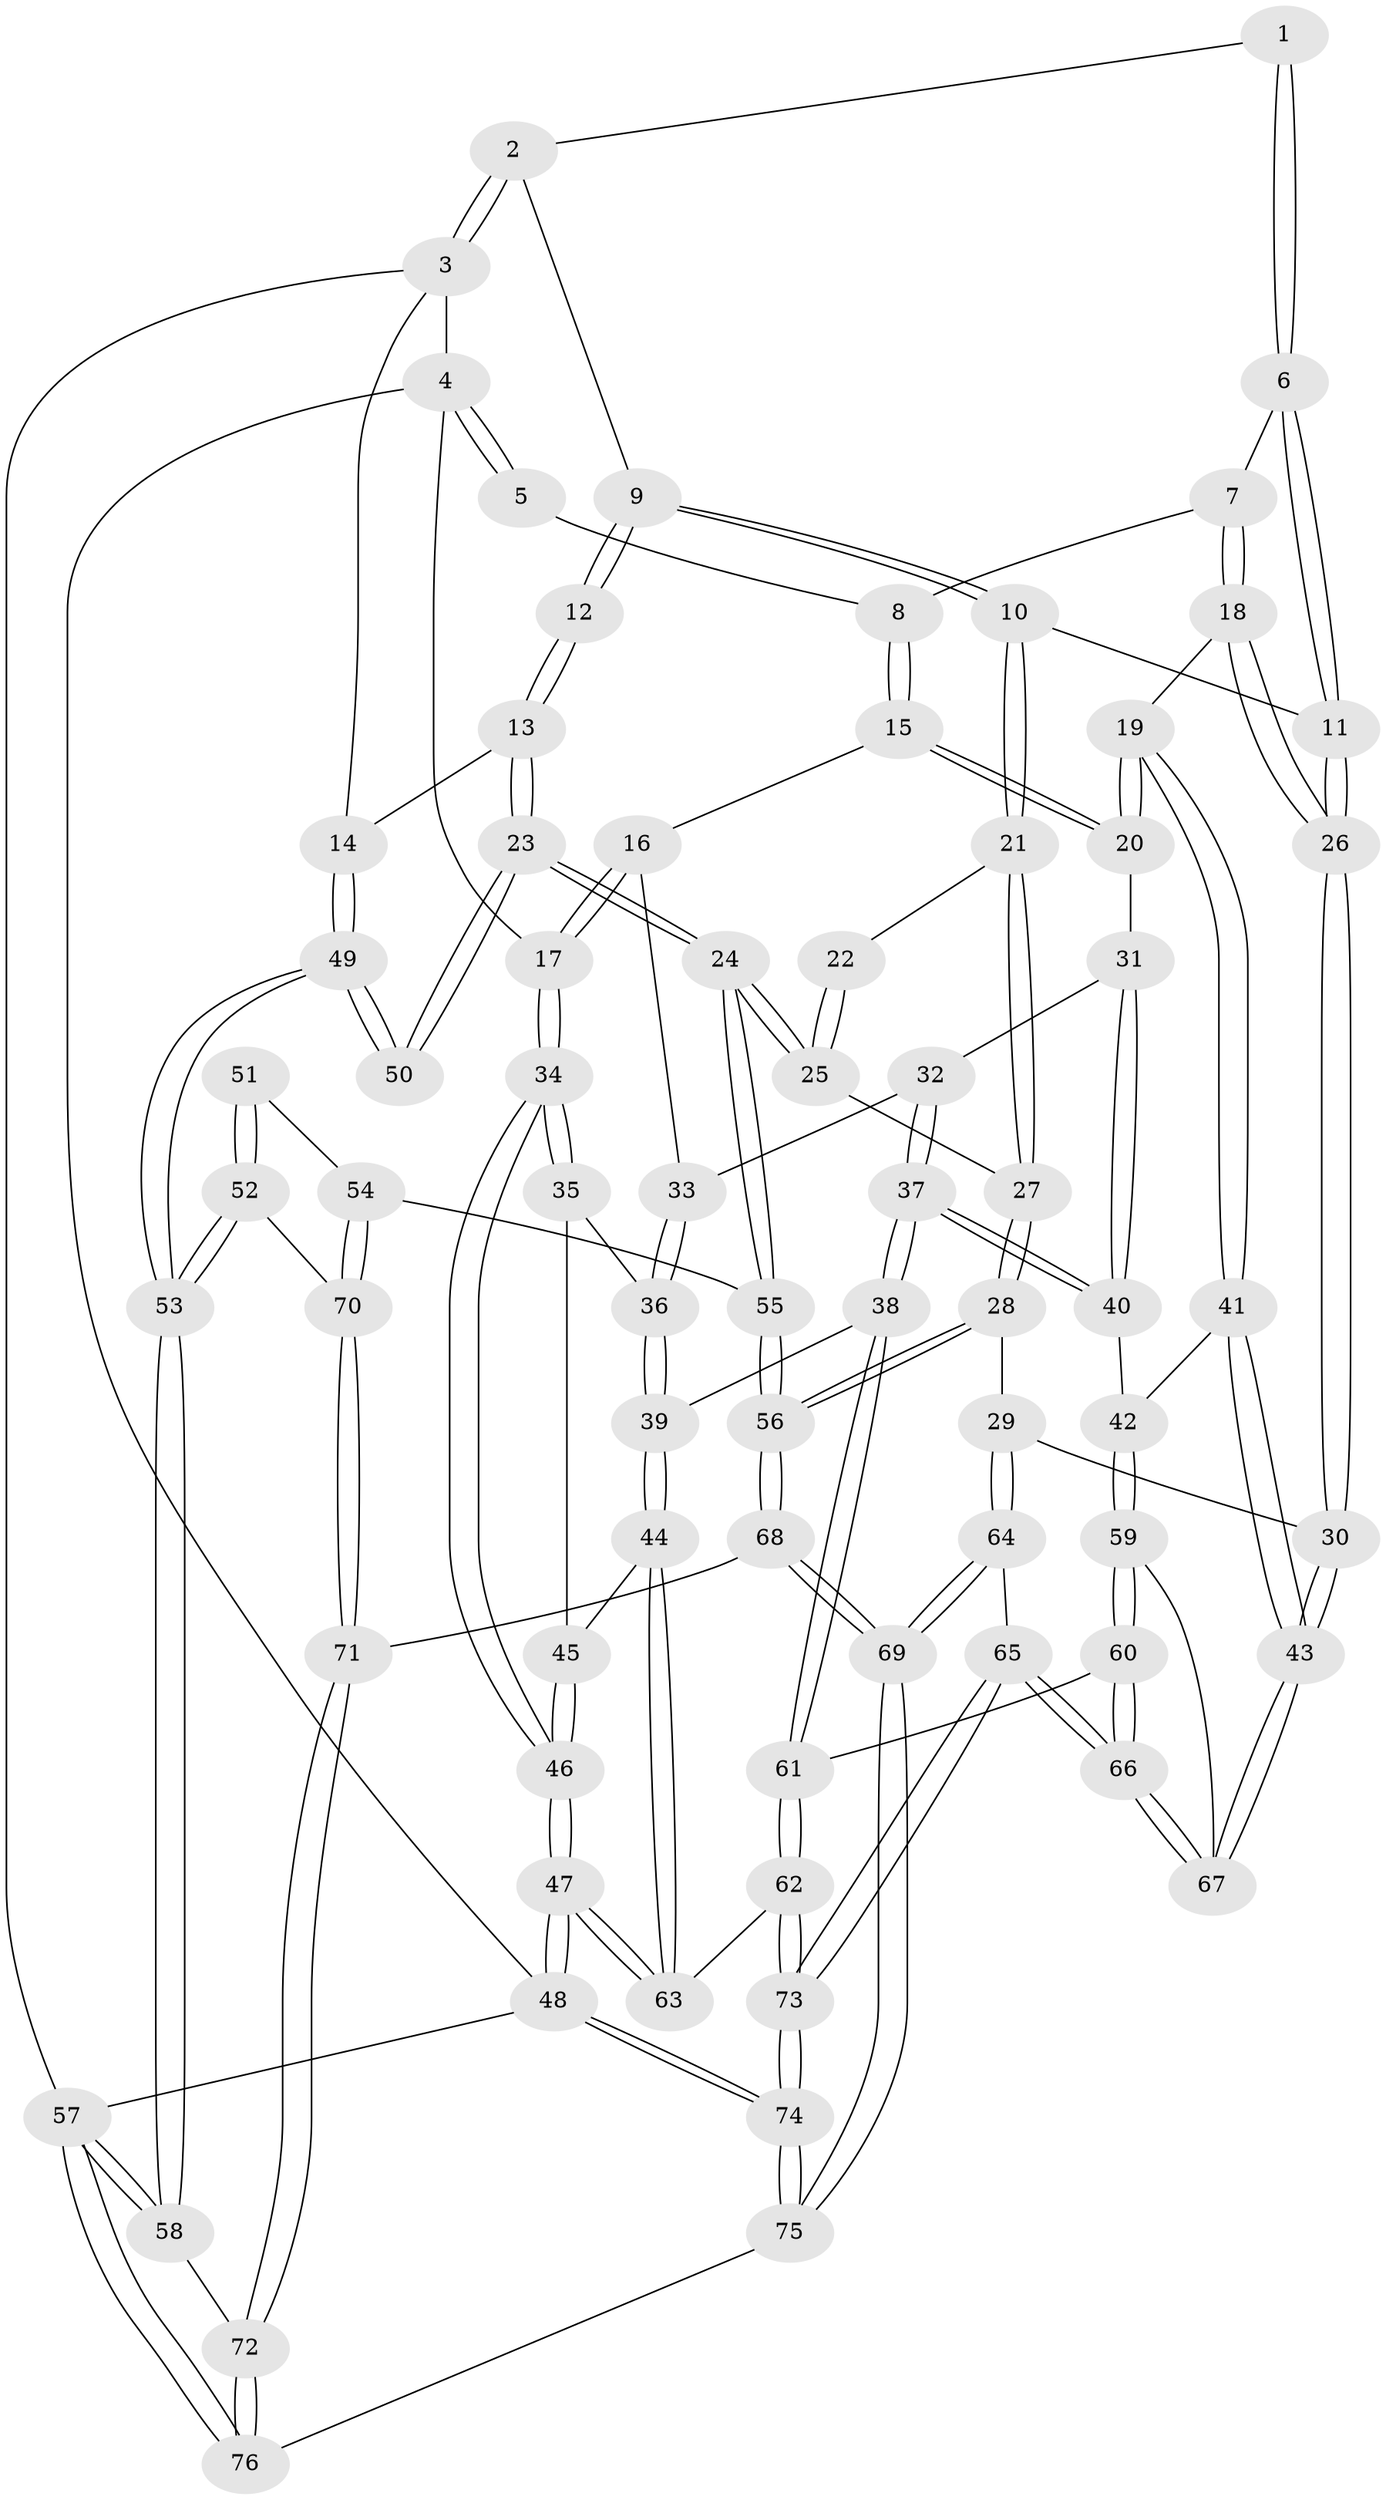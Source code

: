 // Generated by graph-tools (version 1.1) at 2025/03/03/09/25 03:03:23]
// undirected, 76 vertices, 187 edges
graph export_dot {
graph [start="1"]
  node [color=gray90,style=filled];
  1 [pos="+0.511619772209771+0"];
  2 [pos="+0.6671067294975263+0"];
  3 [pos="+1+0"];
  4 [pos="+0+0"];
  5 [pos="+0.2768470525188097+0"];
  6 [pos="+0.4545056253381688+0.1427116670742219"];
  7 [pos="+0.35308197237523137+0.13382362526652072"];
  8 [pos="+0.28729648865887814+0.11277570374498498"];
  9 [pos="+0.6976924799656056+0.06717269075508556"];
  10 [pos="+0.5815867188371419+0.15216587095858555"];
  11 [pos="+0.5035410764599715+0.17741381511780197"];
  12 [pos="+0.7620814488521851+0.1232990887914594"];
  13 [pos="+0.8612702944574582+0.1652210040841479"];
  14 [pos="+1+0"];
  15 [pos="+0.2692191052414787+0.12722699690844272"];
  16 [pos="+0.14575016218907244+0.17573224060931877"];
  17 [pos="+0+0"];
  18 [pos="+0.36597719441756116+0.2909909223529175"];
  19 [pos="+0.32746856876486435+0.31855178928744304"];
  20 [pos="+0.3042718827775689+0.3071879681902225"];
  21 [pos="+0.6605319110122144+0.2938326742923479"];
  22 [pos="+0.7538785285239781+0.14277958423852702"];
  23 [pos="+0.8510262755407955+0.3456329675579168"];
  24 [pos="+0.813202743869368+0.37617568580412386"];
  25 [pos="+0.7121289230560448+0.36824503243305345"];
  26 [pos="+0.49385784597637744+0.28472147794671765"];
  27 [pos="+0.6663489630782747+0.3727329951169052"];
  28 [pos="+0.6263759601598686+0.3978416330499177"];
  29 [pos="+0.5726432425166251+0.4113538248907921"];
  30 [pos="+0.5280606706567894+0.3970787702321977"];
  31 [pos="+0.2717830813652318+0.316031511451295"];
  32 [pos="+0.21821073273932778+0.2935063877607396"];
  33 [pos="+0.13183759529731684+0.2208754238206165"];
  34 [pos="+0+0.3105875212189192"];
  35 [pos="+0+0.3070141541514097"];
  36 [pos="+0.1013768012311784+0.26289849691408934"];
  37 [pos="+0.19763928001772116+0.4403638945892699"];
  38 [pos="+0.1824510348915746+0.4415679928201349"];
  39 [pos="+0.15280544892426465+0.43815536447231107"];
  40 [pos="+0.20527912977221674+0.4406845701544792"];
  41 [pos="+0.3673930281717344+0.44818048704949087"];
  42 [pos="+0.231435236701614+0.4500055589803038"];
  43 [pos="+0.4029098129321469+0.46765409781835754"];
  44 [pos="+0.12858436026536074+0.45435592391593566"];
  45 [pos="+0.06464144993049034+0.4318544291025996"];
  46 [pos="+0+0.5223554675595019"];
  47 [pos="+0+0.7140541881692"];
  48 [pos="+0+1"];
  49 [pos="+1+0.24269520371186623"];
  50 [pos="+0.9037696156610837+0.3608263479639553"];
  51 [pos="+0.9353157710942218+0.40233982659766193"];
  52 [pos="+1+0.47666394979324916"];
  53 [pos="+1+0.484059176552372"];
  54 [pos="+0.9289946188288388+0.5195296679898468"];
  55 [pos="+0.8162068648279603+0.41280290538369424"];
  56 [pos="+0.7788287471573911+0.6047967990594777"];
  57 [pos="+1+1"];
  58 [pos="+1+0.854307499280514"];
  59 [pos="+0.2582905260237133+0.581700707395492"];
  60 [pos="+0.25459822525191284+0.5880648489245952"];
  61 [pos="+0.2064571284386863+0.6388830626033897"];
  62 [pos="+0.1995710449203014+0.6506396606256106"];
  63 [pos="+0.08430152788961891+0.5383525806330988"];
  64 [pos="+0.6187903509934393+0.7192496923464619"];
  65 [pos="+0.4414716036345051+0.682915232698044"];
  66 [pos="+0.4394974079403953+0.6774074565650863"];
  67 [pos="+0.3994235011846526+0.5250870018916545"];
  68 [pos="+0.7900715951849768+0.706149390806745"];
  69 [pos="+0.6427314626228572+0.7355433735086162"];
  70 [pos="+0.9318054872505532+0.5260444326207171"];
  71 [pos="+0.8437533693637613+0.7216733174726963"];
  72 [pos="+0.8731244375678715+0.7413429115539586"];
  73 [pos="+0.2040199074628853+0.8569685417055074"];
  74 [pos="+0.049565307951087934+1"];
  75 [pos="+0.5398061547869061+1"];
  76 [pos="+0.7501388410719558+1"];
  1 -- 2;
  1 -- 6;
  1 -- 6;
  2 -- 3;
  2 -- 3;
  2 -- 9;
  3 -- 4;
  3 -- 14;
  3 -- 57;
  4 -- 5;
  4 -- 5;
  4 -- 17;
  4 -- 48;
  5 -- 8;
  6 -- 7;
  6 -- 11;
  6 -- 11;
  7 -- 8;
  7 -- 18;
  7 -- 18;
  8 -- 15;
  8 -- 15;
  9 -- 10;
  9 -- 10;
  9 -- 12;
  9 -- 12;
  10 -- 11;
  10 -- 21;
  10 -- 21;
  11 -- 26;
  11 -- 26;
  12 -- 13;
  12 -- 13;
  13 -- 14;
  13 -- 23;
  13 -- 23;
  14 -- 49;
  14 -- 49;
  15 -- 16;
  15 -- 20;
  15 -- 20;
  16 -- 17;
  16 -- 17;
  16 -- 33;
  17 -- 34;
  17 -- 34;
  18 -- 19;
  18 -- 26;
  18 -- 26;
  19 -- 20;
  19 -- 20;
  19 -- 41;
  19 -- 41;
  20 -- 31;
  21 -- 22;
  21 -- 27;
  21 -- 27;
  22 -- 25;
  22 -- 25;
  23 -- 24;
  23 -- 24;
  23 -- 50;
  23 -- 50;
  24 -- 25;
  24 -- 25;
  24 -- 55;
  24 -- 55;
  25 -- 27;
  26 -- 30;
  26 -- 30;
  27 -- 28;
  27 -- 28;
  28 -- 29;
  28 -- 56;
  28 -- 56;
  29 -- 30;
  29 -- 64;
  29 -- 64;
  30 -- 43;
  30 -- 43;
  31 -- 32;
  31 -- 40;
  31 -- 40;
  32 -- 33;
  32 -- 37;
  32 -- 37;
  33 -- 36;
  33 -- 36;
  34 -- 35;
  34 -- 35;
  34 -- 46;
  34 -- 46;
  35 -- 36;
  35 -- 45;
  36 -- 39;
  36 -- 39;
  37 -- 38;
  37 -- 38;
  37 -- 40;
  37 -- 40;
  38 -- 39;
  38 -- 61;
  38 -- 61;
  39 -- 44;
  39 -- 44;
  40 -- 42;
  41 -- 42;
  41 -- 43;
  41 -- 43;
  42 -- 59;
  42 -- 59;
  43 -- 67;
  43 -- 67;
  44 -- 45;
  44 -- 63;
  44 -- 63;
  45 -- 46;
  45 -- 46;
  46 -- 47;
  46 -- 47;
  47 -- 48;
  47 -- 48;
  47 -- 63;
  47 -- 63;
  48 -- 74;
  48 -- 74;
  48 -- 57;
  49 -- 50;
  49 -- 50;
  49 -- 53;
  49 -- 53;
  51 -- 52;
  51 -- 52;
  51 -- 54;
  52 -- 53;
  52 -- 53;
  52 -- 70;
  53 -- 58;
  53 -- 58;
  54 -- 55;
  54 -- 70;
  54 -- 70;
  55 -- 56;
  55 -- 56;
  56 -- 68;
  56 -- 68;
  57 -- 58;
  57 -- 58;
  57 -- 76;
  57 -- 76;
  58 -- 72;
  59 -- 60;
  59 -- 60;
  59 -- 67;
  60 -- 61;
  60 -- 66;
  60 -- 66;
  61 -- 62;
  61 -- 62;
  62 -- 63;
  62 -- 73;
  62 -- 73;
  64 -- 65;
  64 -- 69;
  64 -- 69;
  65 -- 66;
  65 -- 66;
  65 -- 73;
  65 -- 73;
  66 -- 67;
  66 -- 67;
  68 -- 69;
  68 -- 69;
  68 -- 71;
  69 -- 75;
  69 -- 75;
  70 -- 71;
  70 -- 71;
  71 -- 72;
  71 -- 72;
  72 -- 76;
  72 -- 76;
  73 -- 74;
  73 -- 74;
  74 -- 75;
  74 -- 75;
  75 -- 76;
}
